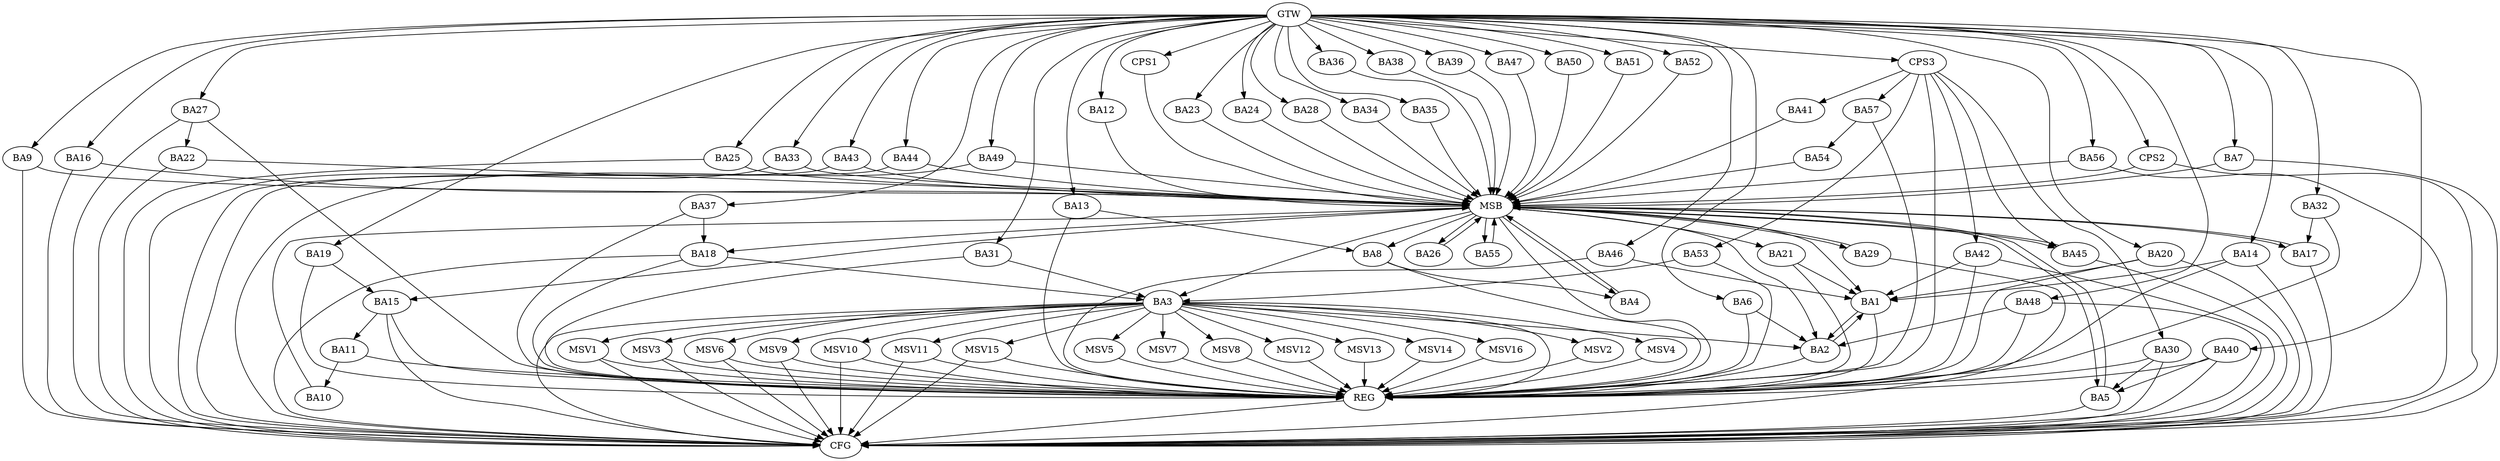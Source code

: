 strict digraph G {
  BA1 [ label="BA1" ];
  BA2 [ label="BA2" ];
  BA3 [ label="BA3" ];
  BA4 [ label="BA4" ];
  BA5 [ label="BA5" ];
  BA6 [ label="BA6" ];
  BA7 [ label="BA7" ];
  BA8 [ label="BA8" ];
  BA9 [ label="BA9" ];
  BA10 [ label="BA10" ];
  BA11 [ label="BA11" ];
  BA12 [ label="BA12" ];
  BA13 [ label="BA13" ];
  BA14 [ label="BA14" ];
  BA15 [ label="BA15" ];
  BA16 [ label="BA16" ];
  BA17 [ label="BA17" ];
  BA18 [ label="BA18" ];
  BA19 [ label="BA19" ];
  BA20 [ label="BA20" ];
  BA21 [ label="BA21" ];
  BA22 [ label="BA22" ];
  BA23 [ label="BA23" ];
  BA24 [ label="BA24" ];
  BA25 [ label="BA25" ];
  BA26 [ label="BA26" ];
  BA27 [ label="BA27" ];
  BA28 [ label="BA28" ];
  BA29 [ label="BA29" ];
  BA30 [ label="BA30" ];
  BA31 [ label="BA31" ];
  BA32 [ label="BA32" ];
  BA33 [ label="BA33" ];
  BA34 [ label="BA34" ];
  BA35 [ label="BA35" ];
  BA36 [ label="BA36" ];
  BA37 [ label="BA37" ];
  BA38 [ label="BA38" ];
  BA39 [ label="BA39" ];
  BA40 [ label="BA40" ];
  BA41 [ label="BA41" ];
  BA42 [ label="BA42" ];
  BA43 [ label="BA43" ];
  BA44 [ label="BA44" ];
  BA45 [ label="BA45" ];
  BA46 [ label="BA46" ];
  BA47 [ label="BA47" ];
  BA48 [ label="BA48" ];
  BA49 [ label="BA49" ];
  BA50 [ label="BA50" ];
  BA51 [ label="BA51" ];
  BA52 [ label="BA52" ];
  BA53 [ label="BA53" ];
  BA54 [ label="BA54" ];
  BA55 [ label="BA55" ];
  BA56 [ label="BA56" ];
  BA57 [ label="BA57" ];
  CPS1 [ label="CPS1" ];
  CPS2 [ label="CPS2" ];
  CPS3 [ label="CPS3" ];
  GTW [ label="GTW" ];
  REG [ label="REG" ];
  MSB [ label="MSB" ];
  CFG [ label="CFG" ];
  MSV1 [ label="MSV1" ];
  MSV2 [ label="MSV2" ];
  MSV3 [ label="MSV3" ];
  MSV4 [ label="MSV4" ];
  MSV5 [ label="MSV5" ];
  MSV6 [ label="MSV6" ];
  MSV7 [ label="MSV7" ];
  MSV8 [ label="MSV8" ];
  MSV9 [ label="MSV9" ];
  MSV10 [ label="MSV10" ];
  MSV11 [ label="MSV11" ];
  MSV12 [ label="MSV12" ];
  MSV13 [ label="MSV13" ];
  MSV14 [ label="MSV14" ];
  MSV15 [ label="MSV15" ];
  MSV16 [ label="MSV16" ];
  BA1 -> BA2;
  BA2 -> BA1;
  BA3 -> BA2;
  BA6 -> BA2;
  BA8 -> BA4;
  BA11 -> BA10;
  BA13 -> BA8;
  BA14 -> BA1;
  BA15 -> BA11;
  BA18 -> BA3;
  BA19 -> BA15;
  BA20 -> BA1;
  BA21 -> BA1;
  BA27 -> BA22;
  BA30 -> BA5;
  BA31 -> BA3;
  BA32 -> BA17;
  BA37 -> BA18;
  BA40 -> BA5;
  BA42 -> BA1;
  BA46 -> BA1;
  BA48 -> BA2;
  BA53 -> BA3;
  BA57 -> BA54;
  CPS3 -> BA45;
  CPS3 -> BA57;
  CPS3 -> BA30;
  CPS3 -> BA42;
  CPS3 -> BA53;
  CPS3 -> BA41;
  GTW -> BA6;
  GTW -> BA7;
  GTW -> BA9;
  GTW -> BA12;
  GTW -> BA13;
  GTW -> BA14;
  GTW -> BA16;
  GTW -> BA19;
  GTW -> BA20;
  GTW -> BA23;
  GTW -> BA24;
  GTW -> BA25;
  GTW -> BA27;
  GTW -> BA28;
  GTW -> BA31;
  GTW -> BA32;
  GTW -> BA33;
  GTW -> BA34;
  GTW -> BA35;
  GTW -> BA36;
  GTW -> BA37;
  GTW -> BA38;
  GTW -> BA39;
  GTW -> BA40;
  GTW -> BA43;
  GTW -> BA44;
  GTW -> BA46;
  GTW -> BA47;
  GTW -> BA48;
  GTW -> BA49;
  GTW -> BA50;
  GTW -> BA51;
  GTW -> BA52;
  GTW -> BA56;
  GTW -> CPS1;
  GTW -> CPS2;
  GTW -> CPS3;
  BA1 -> REG;
  BA2 -> REG;
  BA3 -> REG;
  BA6 -> REG;
  BA8 -> REG;
  BA11 -> REG;
  BA13 -> REG;
  BA14 -> REG;
  BA15 -> REG;
  BA18 -> REG;
  BA19 -> REG;
  BA20 -> REG;
  BA21 -> REG;
  BA27 -> REG;
  BA30 -> REG;
  BA31 -> REG;
  BA32 -> REG;
  BA37 -> REG;
  BA40 -> REG;
  BA42 -> REG;
  BA46 -> REG;
  BA48 -> REG;
  BA53 -> REG;
  BA57 -> REG;
  CPS3 -> REG;
  BA4 -> MSB;
  MSB -> BA2;
  MSB -> REG;
  BA5 -> MSB;
  MSB -> BA1;
  BA7 -> MSB;
  BA9 -> MSB;
  MSB -> BA3;
  BA10 -> MSB;
  MSB -> BA5;
  BA12 -> MSB;
  BA16 -> MSB;
  BA17 -> MSB;
  MSB -> BA4;
  BA22 -> MSB;
  BA23 -> MSB;
  BA24 -> MSB;
  BA25 -> MSB;
  MSB -> BA8;
  BA26 -> MSB;
  MSB -> BA15;
  BA28 -> MSB;
  BA29 -> MSB;
  BA33 -> MSB;
  BA34 -> MSB;
  BA35 -> MSB;
  BA36 -> MSB;
  BA38 -> MSB;
  BA39 -> MSB;
  BA41 -> MSB;
  MSB -> BA26;
  BA43 -> MSB;
  BA44 -> MSB;
  MSB -> BA17;
  BA45 -> MSB;
  BA47 -> MSB;
  BA49 -> MSB;
  MSB -> BA45;
  BA50 -> MSB;
  MSB -> BA21;
  BA51 -> MSB;
  BA52 -> MSB;
  BA54 -> MSB;
  BA55 -> MSB;
  BA56 -> MSB;
  CPS1 -> MSB;
  MSB -> BA29;
  CPS2 -> MSB;
  MSB -> BA18;
  MSB -> BA55;
  BA16 -> CFG;
  BA3 -> CFG;
  BA17 -> CFG;
  BA42 -> CFG;
  BA25 -> CFG;
  BA27 -> CFG;
  BA5 -> CFG;
  BA18 -> CFG;
  CPS2 -> CFG;
  BA44 -> CFG;
  BA15 -> CFG;
  BA45 -> CFG;
  BA48 -> CFG;
  BA40 -> CFG;
  BA49 -> CFG;
  BA7 -> CFG;
  BA29 -> CFG;
  BA56 -> CFG;
  BA30 -> CFG;
  BA22 -> CFG;
  BA33 -> CFG;
  BA20 -> CFG;
  BA14 -> CFG;
  BA43 -> CFG;
  BA9 -> CFG;
  REG -> CFG;
  BA3 -> MSV1;
  BA3 -> MSV2;
  BA3 -> MSV3;
  MSV1 -> REG;
  MSV1 -> CFG;
  MSV2 -> REG;
  MSV3 -> REG;
  MSV3 -> CFG;
  BA3 -> MSV4;
  BA3 -> MSV5;
  MSV4 -> REG;
  MSV5 -> REG;
  BA3 -> MSV6;
  BA3 -> MSV7;
  MSV6 -> REG;
  MSV6 -> CFG;
  MSV7 -> REG;
  BA3 -> MSV8;
  BA3 -> MSV9;
  BA3 -> MSV10;
  MSV8 -> REG;
  MSV9 -> REG;
  MSV9 -> CFG;
  MSV10 -> REG;
  MSV10 -> CFG;
  BA3 -> MSV11;
  MSV11 -> REG;
  MSV11 -> CFG;
  BA3 -> MSV12;
  BA3 -> MSV13;
  BA3 -> MSV14;
  BA3 -> MSV15;
  BA3 -> MSV16;
  MSV12 -> REG;
  MSV13 -> REG;
  MSV14 -> REG;
  MSV15 -> REG;
  MSV15 -> CFG;
  MSV16 -> REG;
}

